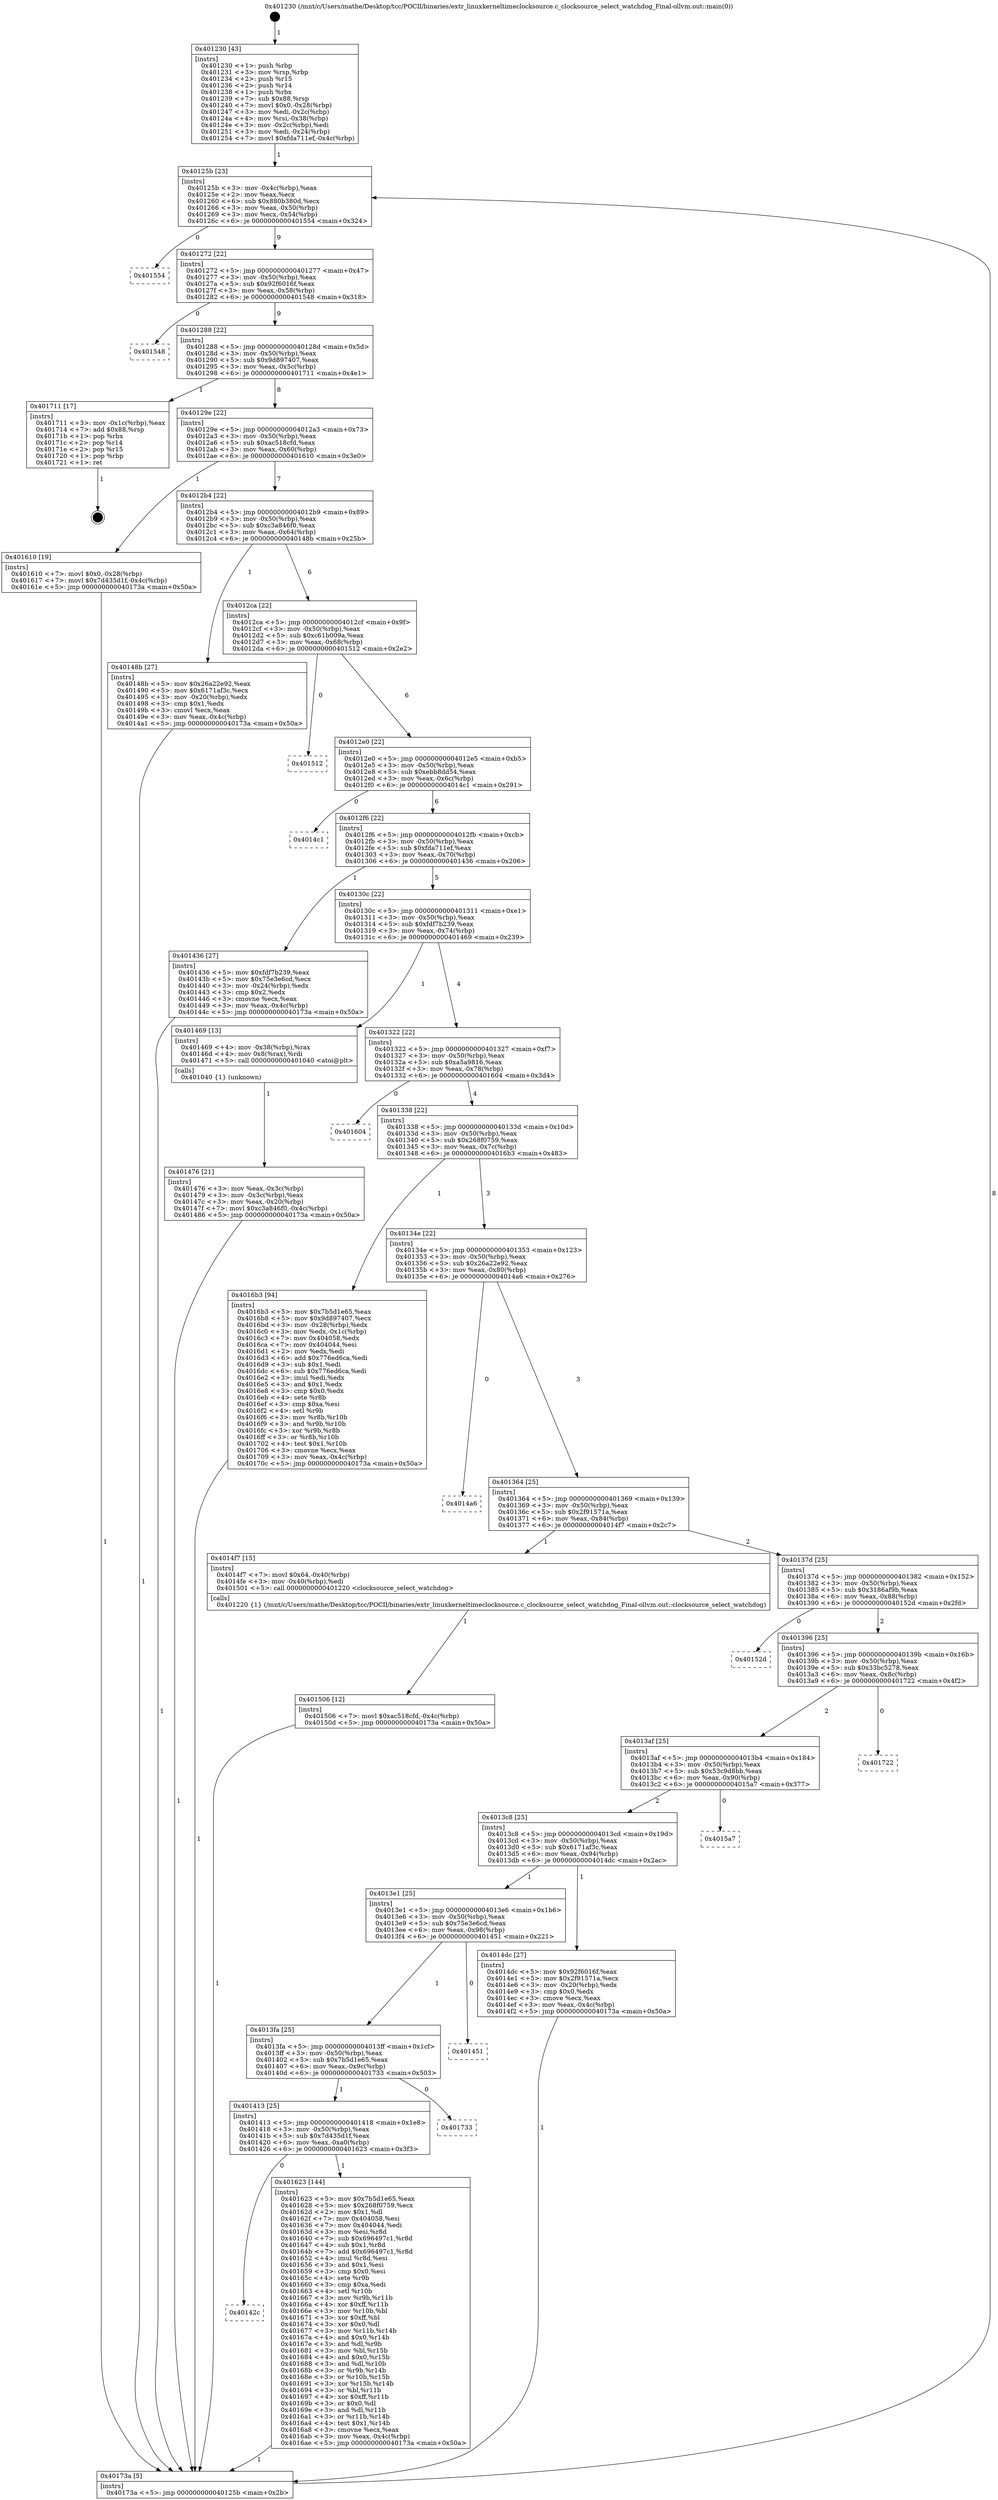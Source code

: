 digraph "0x401230" {
  label = "0x401230 (/mnt/c/Users/mathe/Desktop/tcc/POCII/binaries/extr_linuxkerneltimeclocksource.c_clocksource_select_watchdog_Final-ollvm.out::main(0))"
  labelloc = "t"
  node[shape=record]

  Entry [label="",width=0.3,height=0.3,shape=circle,fillcolor=black,style=filled]
  "0x40125b" [label="{
     0x40125b [23]\l
     | [instrs]\l
     &nbsp;&nbsp;0x40125b \<+3\>: mov -0x4c(%rbp),%eax\l
     &nbsp;&nbsp;0x40125e \<+2\>: mov %eax,%ecx\l
     &nbsp;&nbsp;0x401260 \<+6\>: sub $0x880b380d,%ecx\l
     &nbsp;&nbsp;0x401266 \<+3\>: mov %eax,-0x50(%rbp)\l
     &nbsp;&nbsp;0x401269 \<+3\>: mov %ecx,-0x54(%rbp)\l
     &nbsp;&nbsp;0x40126c \<+6\>: je 0000000000401554 \<main+0x324\>\l
  }"]
  "0x401554" [label="{
     0x401554\l
  }", style=dashed]
  "0x401272" [label="{
     0x401272 [22]\l
     | [instrs]\l
     &nbsp;&nbsp;0x401272 \<+5\>: jmp 0000000000401277 \<main+0x47\>\l
     &nbsp;&nbsp;0x401277 \<+3\>: mov -0x50(%rbp),%eax\l
     &nbsp;&nbsp;0x40127a \<+5\>: sub $0x92f6016f,%eax\l
     &nbsp;&nbsp;0x40127f \<+3\>: mov %eax,-0x58(%rbp)\l
     &nbsp;&nbsp;0x401282 \<+6\>: je 0000000000401548 \<main+0x318\>\l
  }"]
  Exit [label="",width=0.3,height=0.3,shape=circle,fillcolor=black,style=filled,peripheries=2]
  "0x401548" [label="{
     0x401548\l
  }", style=dashed]
  "0x401288" [label="{
     0x401288 [22]\l
     | [instrs]\l
     &nbsp;&nbsp;0x401288 \<+5\>: jmp 000000000040128d \<main+0x5d\>\l
     &nbsp;&nbsp;0x40128d \<+3\>: mov -0x50(%rbp),%eax\l
     &nbsp;&nbsp;0x401290 \<+5\>: sub $0x9d897407,%eax\l
     &nbsp;&nbsp;0x401295 \<+3\>: mov %eax,-0x5c(%rbp)\l
     &nbsp;&nbsp;0x401298 \<+6\>: je 0000000000401711 \<main+0x4e1\>\l
  }"]
  "0x40142c" [label="{
     0x40142c\l
  }", style=dashed]
  "0x401711" [label="{
     0x401711 [17]\l
     | [instrs]\l
     &nbsp;&nbsp;0x401711 \<+3\>: mov -0x1c(%rbp),%eax\l
     &nbsp;&nbsp;0x401714 \<+7\>: add $0x88,%rsp\l
     &nbsp;&nbsp;0x40171b \<+1\>: pop %rbx\l
     &nbsp;&nbsp;0x40171c \<+2\>: pop %r14\l
     &nbsp;&nbsp;0x40171e \<+2\>: pop %r15\l
     &nbsp;&nbsp;0x401720 \<+1\>: pop %rbp\l
     &nbsp;&nbsp;0x401721 \<+1\>: ret\l
  }"]
  "0x40129e" [label="{
     0x40129e [22]\l
     | [instrs]\l
     &nbsp;&nbsp;0x40129e \<+5\>: jmp 00000000004012a3 \<main+0x73\>\l
     &nbsp;&nbsp;0x4012a3 \<+3\>: mov -0x50(%rbp),%eax\l
     &nbsp;&nbsp;0x4012a6 \<+5\>: sub $0xac518cfd,%eax\l
     &nbsp;&nbsp;0x4012ab \<+3\>: mov %eax,-0x60(%rbp)\l
     &nbsp;&nbsp;0x4012ae \<+6\>: je 0000000000401610 \<main+0x3e0\>\l
  }"]
  "0x401623" [label="{
     0x401623 [144]\l
     | [instrs]\l
     &nbsp;&nbsp;0x401623 \<+5\>: mov $0x7b5d1e65,%eax\l
     &nbsp;&nbsp;0x401628 \<+5\>: mov $0x268f0759,%ecx\l
     &nbsp;&nbsp;0x40162d \<+2\>: mov $0x1,%dl\l
     &nbsp;&nbsp;0x40162f \<+7\>: mov 0x404058,%esi\l
     &nbsp;&nbsp;0x401636 \<+7\>: mov 0x404044,%edi\l
     &nbsp;&nbsp;0x40163d \<+3\>: mov %esi,%r8d\l
     &nbsp;&nbsp;0x401640 \<+7\>: sub $0x696497c1,%r8d\l
     &nbsp;&nbsp;0x401647 \<+4\>: sub $0x1,%r8d\l
     &nbsp;&nbsp;0x40164b \<+7\>: add $0x696497c1,%r8d\l
     &nbsp;&nbsp;0x401652 \<+4\>: imul %r8d,%esi\l
     &nbsp;&nbsp;0x401656 \<+3\>: and $0x1,%esi\l
     &nbsp;&nbsp;0x401659 \<+3\>: cmp $0x0,%esi\l
     &nbsp;&nbsp;0x40165c \<+4\>: sete %r9b\l
     &nbsp;&nbsp;0x401660 \<+3\>: cmp $0xa,%edi\l
     &nbsp;&nbsp;0x401663 \<+4\>: setl %r10b\l
     &nbsp;&nbsp;0x401667 \<+3\>: mov %r9b,%r11b\l
     &nbsp;&nbsp;0x40166a \<+4\>: xor $0xff,%r11b\l
     &nbsp;&nbsp;0x40166e \<+3\>: mov %r10b,%bl\l
     &nbsp;&nbsp;0x401671 \<+3\>: xor $0xff,%bl\l
     &nbsp;&nbsp;0x401674 \<+3\>: xor $0x0,%dl\l
     &nbsp;&nbsp;0x401677 \<+3\>: mov %r11b,%r14b\l
     &nbsp;&nbsp;0x40167a \<+4\>: and $0x0,%r14b\l
     &nbsp;&nbsp;0x40167e \<+3\>: and %dl,%r9b\l
     &nbsp;&nbsp;0x401681 \<+3\>: mov %bl,%r15b\l
     &nbsp;&nbsp;0x401684 \<+4\>: and $0x0,%r15b\l
     &nbsp;&nbsp;0x401688 \<+3\>: and %dl,%r10b\l
     &nbsp;&nbsp;0x40168b \<+3\>: or %r9b,%r14b\l
     &nbsp;&nbsp;0x40168e \<+3\>: or %r10b,%r15b\l
     &nbsp;&nbsp;0x401691 \<+3\>: xor %r15b,%r14b\l
     &nbsp;&nbsp;0x401694 \<+3\>: or %bl,%r11b\l
     &nbsp;&nbsp;0x401697 \<+4\>: xor $0xff,%r11b\l
     &nbsp;&nbsp;0x40169b \<+3\>: or $0x0,%dl\l
     &nbsp;&nbsp;0x40169e \<+3\>: and %dl,%r11b\l
     &nbsp;&nbsp;0x4016a1 \<+3\>: or %r11b,%r14b\l
     &nbsp;&nbsp;0x4016a4 \<+4\>: test $0x1,%r14b\l
     &nbsp;&nbsp;0x4016a8 \<+3\>: cmovne %ecx,%eax\l
     &nbsp;&nbsp;0x4016ab \<+3\>: mov %eax,-0x4c(%rbp)\l
     &nbsp;&nbsp;0x4016ae \<+5\>: jmp 000000000040173a \<main+0x50a\>\l
  }"]
  "0x401610" [label="{
     0x401610 [19]\l
     | [instrs]\l
     &nbsp;&nbsp;0x401610 \<+7\>: movl $0x0,-0x28(%rbp)\l
     &nbsp;&nbsp;0x401617 \<+7\>: movl $0x7d435d1f,-0x4c(%rbp)\l
     &nbsp;&nbsp;0x40161e \<+5\>: jmp 000000000040173a \<main+0x50a\>\l
  }"]
  "0x4012b4" [label="{
     0x4012b4 [22]\l
     | [instrs]\l
     &nbsp;&nbsp;0x4012b4 \<+5\>: jmp 00000000004012b9 \<main+0x89\>\l
     &nbsp;&nbsp;0x4012b9 \<+3\>: mov -0x50(%rbp),%eax\l
     &nbsp;&nbsp;0x4012bc \<+5\>: sub $0xc3a846f0,%eax\l
     &nbsp;&nbsp;0x4012c1 \<+3\>: mov %eax,-0x64(%rbp)\l
     &nbsp;&nbsp;0x4012c4 \<+6\>: je 000000000040148b \<main+0x25b\>\l
  }"]
  "0x401413" [label="{
     0x401413 [25]\l
     | [instrs]\l
     &nbsp;&nbsp;0x401413 \<+5\>: jmp 0000000000401418 \<main+0x1e8\>\l
     &nbsp;&nbsp;0x401418 \<+3\>: mov -0x50(%rbp),%eax\l
     &nbsp;&nbsp;0x40141b \<+5\>: sub $0x7d435d1f,%eax\l
     &nbsp;&nbsp;0x401420 \<+6\>: mov %eax,-0xa0(%rbp)\l
     &nbsp;&nbsp;0x401426 \<+6\>: je 0000000000401623 \<main+0x3f3\>\l
  }"]
  "0x40148b" [label="{
     0x40148b [27]\l
     | [instrs]\l
     &nbsp;&nbsp;0x40148b \<+5\>: mov $0x26a22e92,%eax\l
     &nbsp;&nbsp;0x401490 \<+5\>: mov $0x6171af3c,%ecx\l
     &nbsp;&nbsp;0x401495 \<+3\>: mov -0x20(%rbp),%edx\l
     &nbsp;&nbsp;0x401498 \<+3\>: cmp $0x1,%edx\l
     &nbsp;&nbsp;0x40149b \<+3\>: cmovl %ecx,%eax\l
     &nbsp;&nbsp;0x40149e \<+3\>: mov %eax,-0x4c(%rbp)\l
     &nbsp;&nbsp;0x4014a1 \<+5\>: jmp 000000000040173a \<main+0x50a\>\l
  }"]
  "0x4012ca" [label="{
     0x4012ca [22]\l
     | [instrs]\l
     &nbsp;&nbsp;0x4012ca \<+5\>: jmp 00000000004012cf \<main+0x9f\>\l
     &nbsp;&nbsp;0x4012cf \<+3\>: mov -0x50(%rbp),%eax\l
     &nbsp;&nbsp;0x4012d2 \<+5\>: sub $0xc61b009a,%eax\l
     &nbsp;&nbsp;0x4012d7 \<+3\>: mov %eax,-0x68(%rbp)\l
     &nbsp;&nbsp;0x4012da \<+6\>: je 0000000000401512 \<main+0x2e2\>\l
  }"]
  "0x401733" [label="{
     0x401733\l
  }", style=dashed]
  "0x401512" [label="{
     0x401512\l
  }", style=dashed]
  "0x4012e0" [label="{
     0x4012e0 [22]\l
     | [instrs]\l
     &nbsp;&nbsp;0x4012e0 \<+5\>: jmp 00000000004012e5 \<main+0xb5\>\l
     &nbsp;&nbsp;0x4012e5 \<+3\>: mov -0x50(%rbp),%eax\l
     &nbsp;&nbsp;0x4012e8 \<+5\>: sub $0xebb8dd54,%eax\l
     &nbsp;&nbsp;0x4012ed \<+3\>: mov %eax,-0x6c(%rbp)\l
     &nbsp;&nbsp;0x4012f0 \<+6\>: je 00000000004014c1 \<main+0x291\>\l
  }"]
  "0x4013fa" [label="{
     0x4013fa [25]\l
     | [instrs]\l
     &nbsp;&nbsp;0x4013fa \<+5\>: jmp 00000000004013ff \<main+0x1cf\>\l
     &nbsp;&nbsp;0x4013ff \<+3\>: mov -0x50(%rbp),%eax\l
     &nbsp;&nbsp;0x401402 \<+5\>: sub $0x7b5d1e65,%eax\l
     &nbsp;&nbsp;0x401407 \<+6\>: mov %eax,-0x9c(%rbp)\l
     &nbsp;&nbsp;0x40140d \<+6\>: je 0000000000401733 \<main+0x503\>\l
  }"]
  "0x4014c1" [label="{
     0x4014c1\l
  }", style=dashed]
  "0x4012f6" [label="{
     0x4012f6 [22]\l
     | [instrs]\l
     &nbsp;&nbsp;0x4012f6 \<+5\>: jmp 00000000004012fb \<main+0xcb\>\l
     &nbsp;&nbsp;0x4012fb \<+3\>: mov -0x50(%rbp),%eax\l
     &nbsp;&nbsp;0x4012fe \<+5\>: sub $0xfda711ef,%eax\l
     &nbsp;&nbsp;0x401303 \<+3\>: mov %eax,-0x70(%rbp)\l
     &nbsp;&nbsp;0x401306 \<+6\>: je 0000000000401436 \<main+0x206\>\l
  }"]
  "0x401451" [label="{
     0x401451\l
  }", style=dashed]
  "0x401436" [label="{
     0x401436 [27]\l
     | [instrs]\l
     &nbsp;&nbsp;0x401436 \<+5\>: mov $0xfdf7b239,%eax\l
     &nbsp;&nbsp;0x40143b \<+5\>: mov $0x75e3e6cd,%ecx\l
     &nbsp;&nbsp;0x401440 \<+3\>: mov -0x24(%rbp),%edx\l
     &nbsp;&nbsp;0x401443 \<+3\>: cmp $0x2,%edx\l
     &nbsp;&nbsp;0x401446 \<+3\>: cmovne %ecx,%eax\l
     &nbsp;&nbsp;0x401449 \<+3\>: mov %eax,-0x4c(%rbp)\l
     &nbsp;&nbsp;0x40144c \<+5\>: jmp 000000000040173a \<main+0x50a\>\l
  }"]
  "0x40130c" [label="{
     0x40130c [22]\l
     | [instrs]\l
     &nbsp;&nbsp;0x40130c \<+5\>: jmp 0000000000401311 \<main+0xe1\>\l
     &nbsp;&nbsp;0x401311 \<+3\>: mov -0x50(%rbp),%eax\l
     &nbsp;&nbsp;0x401314 \<+5\>: sub $0xfdf7b239,%eax\l
     &nbsp;&nbsp;0x401319 \<+3\>: mov %eax,-0x74(%rbp)\l
     &nbsp;&nbsp;0x40131c \<+6\>: je 0000000000401469 \<main+0x239\>\l
  }"]
  "0x40173a" [label="{
     0x40173a [5]\l
     | [instrs]\l
     &nbsp;&nbsp;0x40173a \<+5\>: jmp 000000000040125b \<main+0x2b\>\l
  }"]
  "0x401230" [label="{
     0x401230 [43]\l
     | [instrs]\l
     &nbsp;&nbsp;0x401230 \<+1\>: push %rbp\l
     &nbsp;&nbsp;0x401231 \<+3\>: mov %rsp,%rbp\l
     &nbsp;&nbsp;0x401234 \<+2\>: push %r15\l
     &nbsp;&nbsp;0x401236 \<+2\>: push %r14\l
     &nbsp;&nbsp;0x401238 \<+1\>: push %rbx\l
     &nbsp;&nbsp;0x401239 \<+7\>: sub $0x88,%rsp\l
     &nbsp;&nbsp;0x401240 \<+7\>: movl $0x0,-0x28(%rbp)\l
     &nbsp;&nbsp;0x401247 \<+3\>: mov %edi,-0x2c(%rbp)\l
     &nbsp;&nbsp;0x40124a \<+4\>: mov %rsi,-0x38(%rbp)\l
     &nbsp;&nbsp;0x40124e \<+3\>: mov -0x2c(%rbp),%edi\l
     &nbsp;&nbsp;0x401251 \<+3\>: mov %edi,-0x24(%rbp)\l
     &nbsp;&nbsp;0x401254 \<+7\>: movl $0xfda711ef,-0x4c(%rbp)\l
  }"]
  "0x401506" [label="{
     0x401506 [12]\l
     | [instrs]\l
     &nbsp;&nbsp;0x401506 \<+7\>: movl $0xac518cfd,-0x4c(%rbp)\l
     &nbsp;&nbsp;0x40150d \<+5\>: jmp 000000000040173a \<main+0x50a\>\l
  }"]
  "0x401469" [label="{
     0x401469 [13]\l
     | [instrs]\l
     &nbsp;&nbsp;0x401469 \<+4\>: mov -0x38(%rbp),%rax\l
     &nbsp;&nbsp;0x40146d \<+4\>: mov 0x8(%rax),%rdi\l
     &nbsp;&nbsp;0x401471 \<+5\>: call 0000000000401040 \<atoi@plt\>\l
     | [calls]\l
     &nbsp;&nbsp;0x401040 \{1\} (unknown)\l
  }"]
  "0x401322" [label="{
     0x401322 [22]\l
     | [instrs]\l
     &nbsp;&nbsp;0x401322 \<+5\>: jmp 0000000000401327 \<main+0xf7\>\l
     &nbsp;&nbsp;0x401327 \<+3\>: mov -0x50(%rbp),%eax\l
     &nbsp;&nbsp;0x40132a \<+5\>: sub $0xa5a9816,%eax\l
     &nbsp;&nbsp;0x40132f \<+3\>: mov %eax,-0x78(%rbp)\l
     &nbsp;&nbsp;0x401332 \<+6\>: je 0000000000401604 \<main+0x3d4\>\l
  }"]
  "0x401476" [label="{
     0x401476 [21]\l
     | [instrs]\l
     &nbsp;&nbsp;0x401476 \<+3\>: mov %eax,-0x3c(%rbp)\l
     &nbsp;&nbsp;0x401479 \<+3\>: mov -0x3c(%rbp),%eax\l
     &nbsp;&nbsp;0x40147c \<+3\>: mov %eax,-0x20(%rbp)\l
     &nbsp;&nbsp;0x40147f \<+7\>: movl $0xc3a846f0,-0x4c(%rbp)\l
     &nbsp;&nbsp;0x401486 \<+5\>: jmp 000000000040173a \<main+0x50a\>\l
  }"]
  "0x4013e1" [label="{
     0x4013e1 [25]\l
     | [instrs]\l
     &nbsp;&nbsp;0x4013e1 \<+5\>: jmp 00000000004013e6 \<main+0x1b6\>\l
     &nbsp;&nbsp;0x4013e6 \<+3\>: mov -0x50(%rbp),%eax\l
     &nbsp;&nbsp;0x4013e9 \<+5\>: sub $0x75e3e6cd,%eax\l
     &nbsp;&nbsp;0x4013ee \<+6\>: mov %eax,-0x98(%rbp)\l
     &nbsp;&nbsp;0x4013f4 \<+6\>: je 0000000000401451 \<main+0x221\>\l
  }"]
  "0x401604" [label="{
     0x401604\l
  }", style=dashed]
  "0x401338" [label="{
     0x401338 [22]\l
     | [instrs]\l
     &nbsp;&nbsp;0x401338 \<+5\>: jmp 000000000040133d \<main+0x10d\>\l
     &nbsp;&nbsp;0x40133d \<+3\>: mov -0x50(%rbp),%eax\l
     &nbsp;&nbsp;0x401340 \<+5\>: sub $0x268f0759,%eax\l
     &nbsp;&nbsp;0x401345 \<+3\>: mov %eax,-0x7c(%rbp)\l
     &nbsp;&nbsp;0x401348 \<+6\>: je 00000000004016b3 \<main+0x483\>\l
  }"]
  "0x4014dc" [label="{
     0x4014dc [27]\l
     | [instrs]\l
     &nbsp;&nbsp;0x4014dc \<+5\>: mov $0x92f6016f,%eax\l
     &nbsp;&nbsp;0x4014e1 \<+5\>: mov $0x2f91571a,%ecx\l
     &nbsp;&nbsp;0x4014e6 \<+3\>: mov -0x20(%rbp),%edx\l
     &nbsp;&nbsp;0x4014e9 \<+3\>: cmp $0x0,%edx\l
     &nbsp;&nbsp;0x4014ec \<+3\>: cmove %ecx,%eax\l
     &nbsp;&nbsp;0x4014ef \<+3\>: mov %eax,-0x4c(%rbp)\l
     &nbsp;&nbsp;0x4014f2 \<+5\>: jmp 000000000040173a \<main+0x50a\>\l
  }"]
  "0x4016b3" [label="{
     0x4016b3 [94]\l
     | [instrs]\l
     &nbsp;&nbsp;0x4016b3 \<+5\>: mov $0x7b5d1e65,%eax\l
     &nbsp;&nbsp;0x4016b8 \<+5\>: mov $0x9d897407,%ecx\l
     &nbsp;&nbsp;0x4016bd \<+3\>: mov -0x28(%rbp),%edx\l
     &nbsp;&nbsp;0x4016c0 \<+3\>: mov %edx,-0x1c(%rbp)\l
     &nbsp;&nbsp;0x4016c3 \<+7\>: mov 0x404058,%edx\l
     &nbsp;&nbsp;0x4016ca \<+7\>: mov 0x404044,%esi\l
     &nbsp;&nbsp;0x4016d1 \<+2\>: mov %edx,%edi\l
     &nbsp;&nbsp;0x4016d3 \<+6\>: add $0x776ed6ca,%edi\l
     &nbsp;&nbsp;0x4016d9 \<+3\>: sub $0x1,%edi\l
     &nbsp;&nbsp;0x4016dc \<+6\>: sub $0x776ed6ca,%edi\l
     &nbsp;&nbsp;0x4016e2 \<+3\>: imul %edi,%edx\l
     &nbsp;&nbsp;0x4016e5 \<+3\>: and $0x1,%edx\l
     &nbsp;&nbsp;0x4016e8 \<+3\>: cmp $0x0,%edx\l
     &nbsp;&nbsp;0x4016eb \<+4\>: sete %r8b\l
     &nbsp;&nbsp;0x4016ef \<+3\>: cmp $0xa,%esi\l
     &nbsp;&nbsp;0x4016f2 \<+4\>: setl %r9b\l
     &nbsp;&nbsp;0x4016f6 \<+3\>: mov %r8b,%r10b\l
     &nbsp;&nbsp;0x4016f9 \<+3\>: and %r9b,%r10b\l
     &nbsp;&nbsp;0x4016fc \<+3\>: xor %r9b,%r8b\l
     &nbsp;&nbsp;0x4016ff \<+3\>: or %r8b,%r10b\l
     &nbsp;&nbsp;0x401702 \<+4\>: test $0x1,%r10b\l
     &nbsp;&nbsp;0x401706 \<+3\>: cmovne %ecx,%eax\l
     &nbsp;&nbsp;0x401709 \<+3\>: mov %eax,-0x4c(%rbp)\l
     &nbsp;&nbsp;0x40170c \<+5\>: jmp 000000000040173a \<main+0x50a\>\l
  }"]
  "0x40134e" [label="{
     0x40134e [22]\l
     | [instrs]\l
     &nbsp;&nbsp;0x40134e \<+5\>: jmp 0000000000401353 \<main+0x123\>\l
     &nbsp;&nbsp;0x401353 \<+3\>: mov -0x50(%rbp),%eax\l
     &nbsp;&nbsp;0x401356 \<+5\>: sub $0x26a22e92,%eax\l
     &nbsp;&nbsp;0x40135b \<+3\>: mov %eax,-0x80(%rbp)\l
     &nbsp;&nbsp;0x40135e \<+6\>: je 00000000004014a6 \<main+0x276\>\l
  }"]
  "0x4013c8" [label="{
     0x4013c8 [25]\l
     | [instrs]\l
     &nbsp;&nbsp;0x4013c8 \<+5\>: jmp 00000000004013cd \<main+0x19d\>\l
     &nbsp;&nbsp;0x4013cd \<+3\>: mov -0x50(%rbp),%eax\l
     &nbsp;&nbsp;0x4013d0 \<+5\>: sub $0x6171af3c,%eax\l
     &nbsp;&nbsp;0x4013d5 \<+6\>: mov %eax,-0x94(%rbp)\l
     &nbsp;&nbsp;0x4013db \<+6\>: je 00000000004014dc \<main+0x2ac\>\l
  }"]
  "0x4014a6" [label="{
     0x4014a6\l
  }", style=dashed]
  "0x401364" [label="{
     0x401364 [25]\l
     | [instrs]\l
     &nbsp;&nbsp;0x401364 \<+5\>: jmp 0000000000401369 \<main+0x139\>\l
     &nbsp;&nbsp;0x401369 \<+3\>: mov -0x50(%rbp),%eax\l
     &nbsp;&nbsp;0x40136c \<+5\>: sub $0x2f91571a,%eax\l
     &nbsp;&nbsp;0x401371 \<+6\>: mov %eax,-0x84(%rbp)\l
     &nbsp;&nbsp;0x401377 \<+6\>: je 00000000004014f7 \<main+0x2c7\>\l
  }"]
  "0x4015a7" [label="{
     0x4015a7\l
  }", style=dashed]
  "0x4014f7" [label="{
     0x4014f7 [15]\l
     | [instrs]\l
     &nbsp;&nbsp;0x4014f7 \<+7\>: movl $0x64,-0x40(%rbp)\l
     &nbsp;&nbsp;0x4014fe \<+3\>: mov -0x40(%rbp),%edi\l
     &nbsp;&nbsp;0x401501 \<+5\>: call 0000000000401220 \<clocksource_select_watchdog\>\l
     | [calls]\l
     &nbsp;&nbsp;0x401220 \{1\} (/mnt/c/Users/mathe/Desktop/tcc/POCII/binaries/extr_linuxkerneltimeclocksource.c_clocksource_select_watchdog_Final-ollvm.out::clocksource_select_watchdog)\l
  }"]
  "0x40137d" [label="{
     0x40137d [25]\l
     | [instrs]\l
     &nbsp;&nbsp;0x40137d \<+5\>: jmp 0000000000401382 \<main+0x152\>\l
     &nbsp;&nbsp;0x401382 \<+3\>: mov -0x50(%rbp),%eax\l
     &nbsp;&nbsp;0x401385 \<+5\>: sub $0x3186af9b,%eax\l
     &nbsp;&nbsp;0x40138a \<+6\>: mov %eax,-0x88(%rbp)\l
     &nbsp;&nbsp;0x401390 \<+6\>: je 000000000040152d \<main+0x2fd\>\l
  }"]
  "0x4013af" [label="{
     0x4013af [25]\l
     | [instrs]\l
     &nbsp;&nbsp;0x4013af \<+5\>: jmp 00000000004013b4 \<main+0x184\>\l
     &nbsp;&nbsp;0x4013b4 \<+3\>: mov -0x50(%rbp),%eax\l
     &nbsp;&nbsp;0x4013b7 \<+5\>: sub $0x53c9d8bb,%eax\l
     &nbsp;&nbsp;0x4013bc \<+6\>: mov %eax,-0x90(%rbp)\l
     &nbsp;&nbsp;0x4013c2 \<+6\>: je 00000000004015a7 \<main+0x377\>\l
  }"]
  "0x40152d" [label="{
     0x40152d\l
  }", style=dashed]
  "0x401396" [label="{
     0x401396 [25]\l
     | [instrs]\l
     &nbsp;&nbsp;0x401396 \<+5\>: jmp 000000000040139b \<main+0x16b\>\l
     &nbsp;&nbsp;0x40139b \<+3\>: mov -0x50(%rbp),%eax\l
     &nbsp;&nbsp;0x40139e \<+5\>: sub $0x33bc5278,%eax\l
     &nbsp;&nbsp;0x4013a3 \<+6\>: mov %eax,-0x8c(%rbp)\l
     &nbsp;&nbsp;0x4013a9 \<+6\>: je 0000000000401722 \<main+0x4f2\>\l
  }"]
  "0x401722" [label="{
     0x401722\l
  }", style=dashed]
  Entry -> "0x401230" [label=" 1"]
  "0x40125b" -> "0x401554" [label=" 0"]
  "0x40125b" -> "0x401272" [label=" 9"]
  "0x401711" -> Exit [label=" 1"]
  "0x401272" -> "0x401548" [label=" 0"]
  "0x401272" -> "0x401288" [label=" 9"]
  "0x4016b3" -> "0x40173a" [label=" 1"]
  "0x401288" -> "0x401711" [label=" 1"]
  "0x401288" -> "0x40129e" [label=" 8"]
  "0x401623" -> "0x40173a" [label=" 1"]
  "0x40129e" -> "0x401610" [label=" 1"]
  "0x40129e" -> "0x4012b4" [label=" 7"]
  "0x401413" -> "0x40142c" [label=" 0"]
  "0x4012b4" -> "0x40148b" [label=" 1"]
  "0x4012b4" -> "0x4012ca" [label=" 6"]
  "0x401413" -> "0x401623" [label=" 1"]
  "0x4012ca" -> "0x401512" [label=" 0"]
  "0x4012ca" -> "0x4012e0" [label=" 6"]
  "0x4013fa" -> "0x401413" [label=" 1"]
  "0x4012e0" -> "0x4014c1" [label=" 0"]
  "0x4012e0" -> "0x4012f6" [label=" 6"]
  "0x4013fa" -> "0x401733" [label=" 0"]
  "0x4012f6" -> "0x401436" [label=" 1"]
  "0x4012f6" -> "0x40130c" [label=" 5"]
  "0x401436" -> "0x40173a" [label=" 1"]
  "0x401230" -> "0x40125b" [label=" 1"]
  "0x40173a" -> "0x40125b" [label=" 8"]
  "0x4013e1" -> "0x4013fa" [label=" 1"]
  "0x40130c" -> "0x401469" [label=" 1"]
  "0x40130c" -> "0x401322" [label=" 4"]
  "0x401469" -> "0x401476" [label=" 1"]
  "0x401476" -> "0x40173a" [label=" 1"]
  "0x40148b" -> "0x40173a" [label=" 1"]
  "0x4013e1" -> "0x401451" [label=" 0"]
  "0x401322" -> "0x401604" [label=" 0"]
  "0x401322" -> "0x401338" [label=" 4"]
  "0x401610" -> "0x40173a" [label=" 1"]
  "0x401338" -> "0x4016b3" [label=" 1"]
  "0x401338" -> "0x40134e" [label=" 3"]
  "0x401506" -> "0x40173a" [label=" 1"]
  "0x40134e" -> "0x4014a6" [label=" 0"]
  "0x40134e" -> "0x401364" [label=" 3"]
  "0x4014dc" -> "0x40173a" [label=" 1"]
  "0x401364" -> "0x4014f7" [label=" 1"]
  "0x401364" -> "0x40137d" [label=" 2"]
  "0x4013c8" -> "0x4013e1" [label=" 1"]
  "0x40137d" -> "0x40152d" [label=" 0"]
  "0x40137d" -> "0x401396" [label=" 2"]
  "0x4014f7" -> "0x401506" [label=" 1"]
  "0x401396" -> "0x401722" [label=" 0"]
  "0x401396" -> "0x4013af" [label=" 2"]
  "0x4013c8" -> "0x4014dc" [label=" 1"]
  "0x4013af" -> "0x4015a7" [label=" 0"]
  "0x4013af" -> "0x4013c8" [label=" 2"]
}
